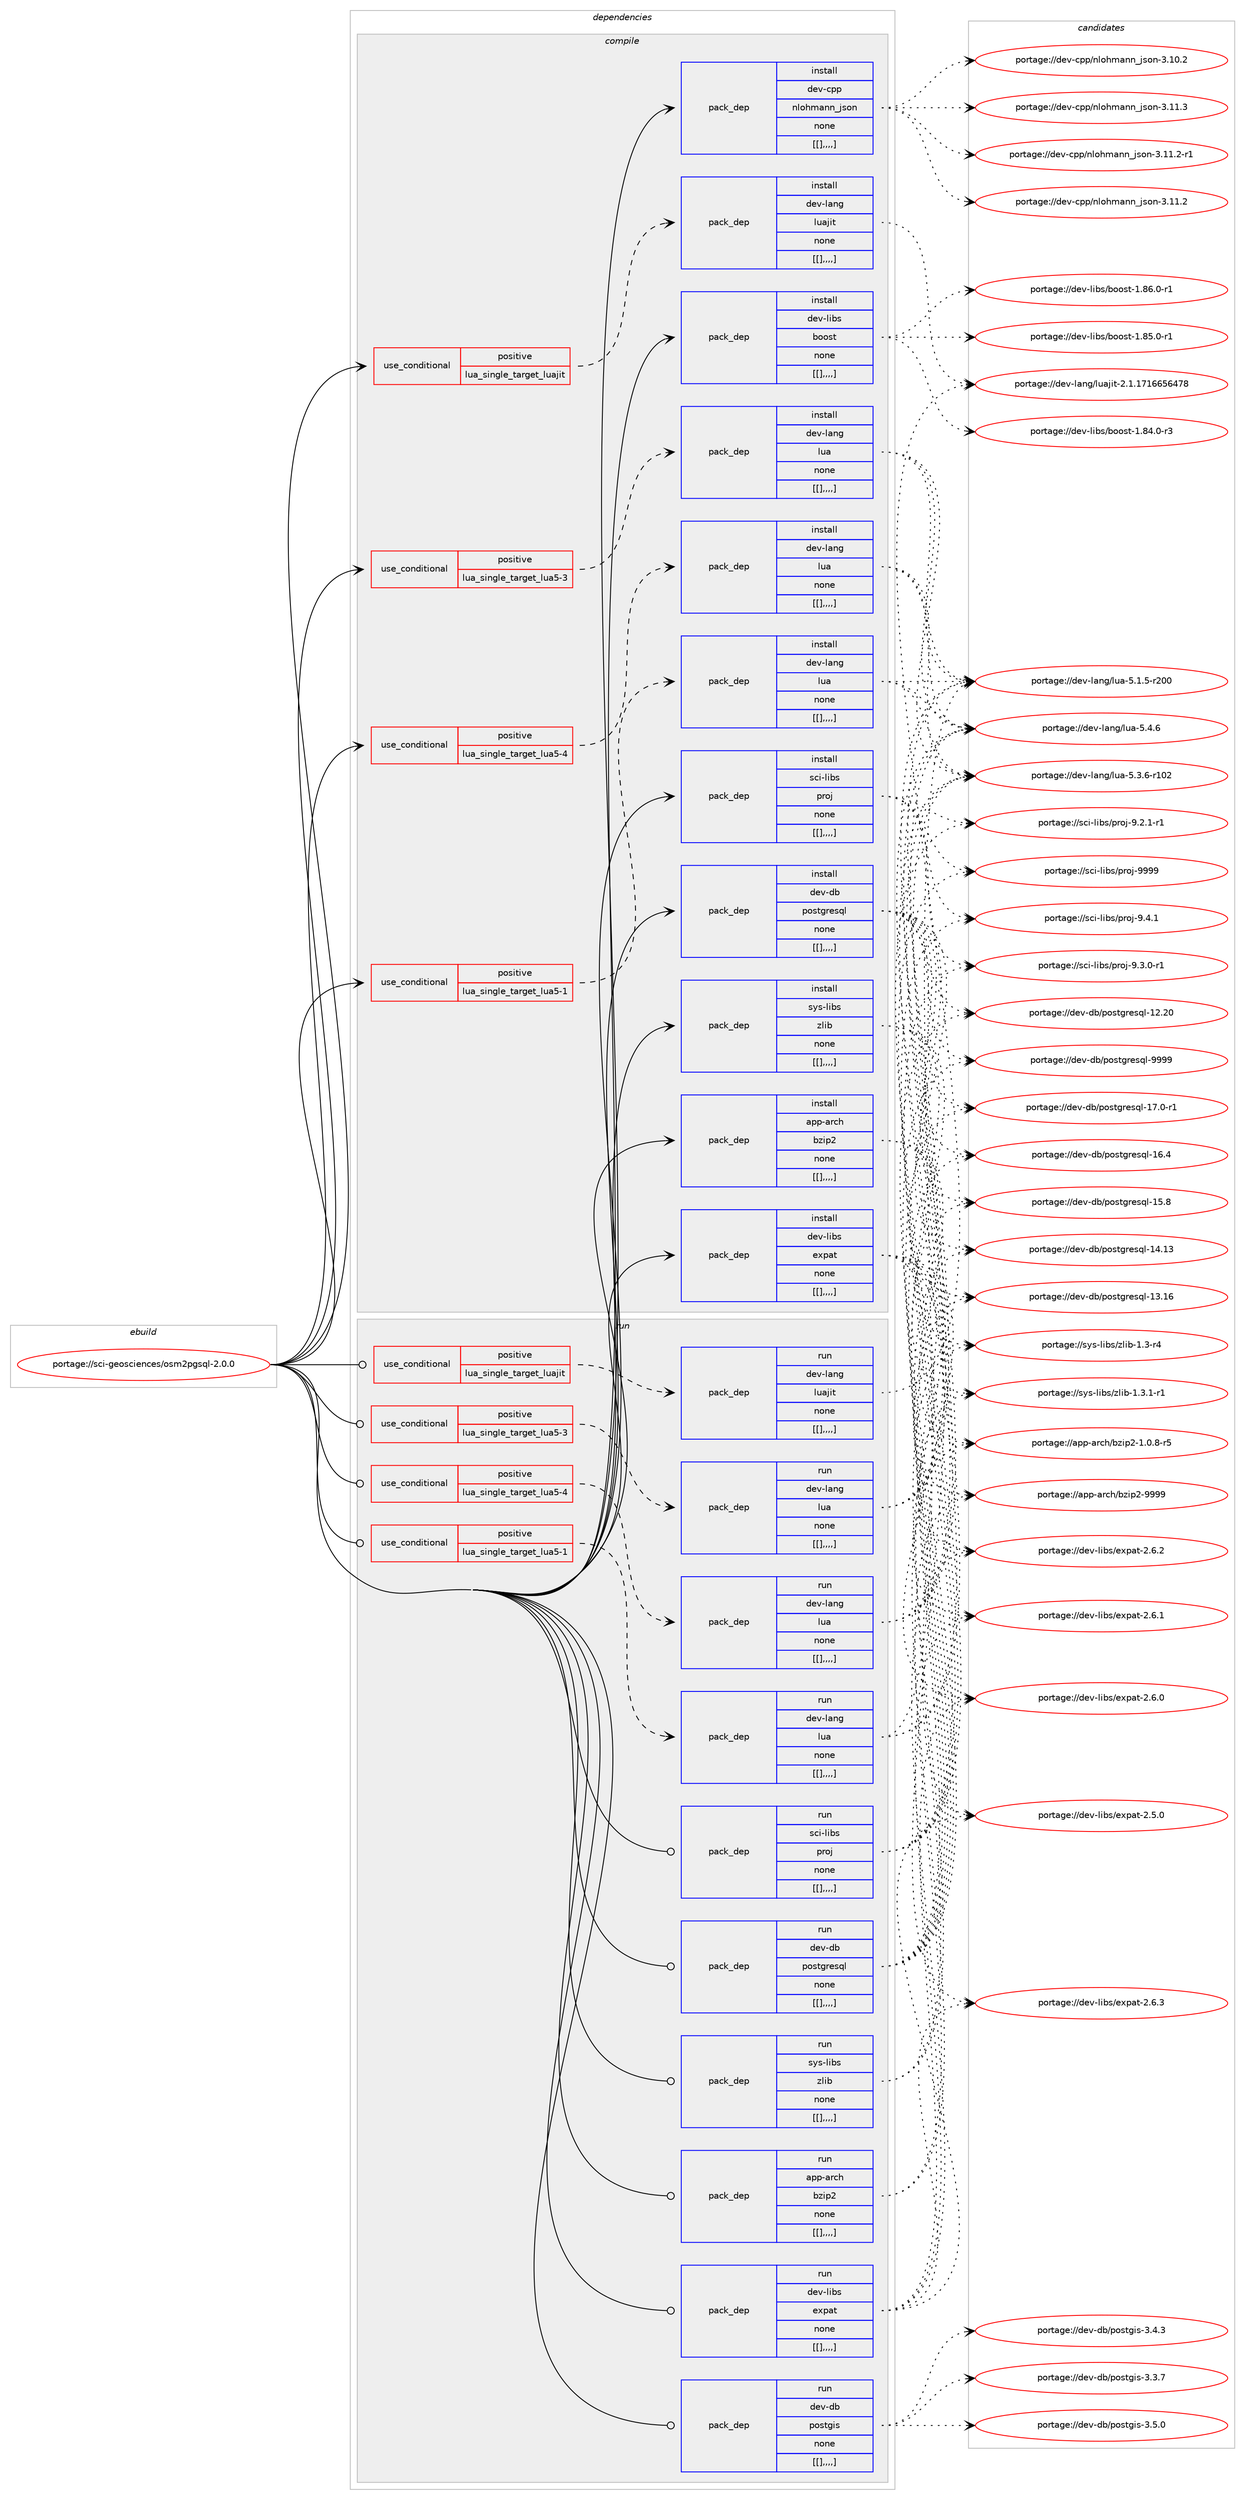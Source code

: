 digraph prolog {

# *************
# Graph options
# *************

newrank=true;
concentrate=true;
compound=true;
graph [rankdir=LR,fontname=Helvetica,fontsize=10,ranksep=1.5];#, ranksep=2.5, nodesep=0.2];
edge  [arrowhead=vee];
node  [fontname=Helvetica,fontsize=10];

# **********
# The ebuild
# **********

subgraph cluster_leftcol {
color=gray;
label=<<i>ebuild</i>>;
id [label="portage://sci-geosciences/osm2pgsql-2.0.0", color=red, width=4, href="../sci-geosciences/osm2pgsql-2.0.0.svg"];
}

# ****************
# The dependencies
# ****************

subgraph cluster_midcol {
color=gray;
label=<<i>dependencies</i>>;
subgraph cluster_compile {
fillcolor="#eeeeee";
style=filled;
label=<<i>compile</i>>;
subgraph cond111261 {
dependency420305 [label=<<TABLE BORDER="0" CELLBORDER="1" CELLSPACING="0" CELLPADDING="4"><TR><TD ROWSPAN="3" CELLPADDING="10">use_conditional</TD></TR><TR><TD>positive</TD></TR><TR><TD>lua_single_target_lua5-1</TD></TR></TABLE>>, shape=none, color=red];
subgraph pack305935 {
dependency420309 [label=<<TABLE BORDER="0" CELLBORDER="1" CELLSPACING="0" CELLPADDING="4" WIDTH="220"><TR><TD ROWSPAN="6" CELLPADDING="30">pack_dep</TD></TR><TR><TD WIDTH="110">install</TD></TR><TR><TD>dev-lang</TD></TR><TR><TD>lua</TD></TR><TR><TD>none</TD></TR><TR><TD>[[],,,,]</TD></TR></TABLE>>, shape=none, color=blue];
}
dependency420305:e -> dependency420309:w [weight=20,style="dashed",arrowhead="vee"];
}
id:e -> dependency420305:w [weight=20,style="solid",arrowhead="vee"];
subgraph cond111262 {
dependency420325 [label=<<TABLE BORDER="0" CELLBORDER="1" CELLSPACING="0" CELLPADDING="4"><TR><TD ROWSPAN="3" CELLPADDING="10">use_conditional</TD></TR><TR><TD>positive</TD></TR><TR><TD>lua_single_target_lua5-3</TD></TR></TABLE>>, shape=none, color=red];
subgraph pack305955 {
dependency420336 [label=<<TABLE BORDER="0" CELLBORDER="1" CELLSPACING="0" CELLPADDING="4" WIDTH="220"><TR><TD ROWSPAN="6" CELLPADDING="30">pack_dep</TD></TR><TR><TD WIDTH="110">install</TD></TR><TR><TD>dev-lang</TD></TR><TR><TD>lua</TD></TR><TR><TD>none</TD></TR><TR><TD>[[],,,,]</TD></TR></TABLE>>, shape=none, color=blue];
}
dependency420325:e -> dependency420336:w [weight=20,style="dashed",arrowhead="vee"];
}
id:e -> dependency420325:w [weight=20,style="solid",arrowhead="vee"];
subgraph cond111269 {
dependency420351 [label=<<TABLE BORDER="0" CELLBORDER="1" CELLSPACING="0" CELLPADDING="4"><TR><TD ROWSPAN="3" CELLPADDING="10">use_conditional</TD></TR><TR><TD>positive</TD></TR><TR><TD>lua_single_target_lua5-4</TD></TR></TABLE>>, shape=none, color=red];
subgraph pack305977 {
dependency420377 [label=<<TABLE BORDER="0" CELLBORDER="1" CELLSPACING="0" CELLPADDING="4" WIDTH="220"><TR><TD ROWSPAN="6" CELLPADDING="30">pack_dep</TD></TR><TR><TD WIDTH="110">install</TD></TR><TR><TD>dev-lang</TD></TR><TR><TD>lua</TD></TR><TR><TD>none</TD></TR><TR><TD>[[],,,,]</TD></TR></TABLE>>, shape=none, color=blue];
}
dependency420351:e -> dependency420377:w [weight=20,style="dashed",arrowhead="vee"];
}
id:e -> dependency420351:w [weight=20,style="solid",arrowhead="vee"];
subgraph cond111298 {
dependency420430 [label=<<TABLE BORDER="0" CELLBORDER="1" CELLSPACING="0" CELLPADDING="4"><TR><TD ROWSPAN="3" CELLPADDING="10">use_conditional</TD></TR><TR><TD>positive</TD></TR><TR><TD>lua_single_target_luajit</TD></TR></TABLE>>, shape=none, color=red];
subgraph pack306042 {
dependency420462 [label=<<TABLE BORDER="0" CELLBORDER="1" CELLSPACING="0" CELLPADDING="4" WIDTH="220"><TR><TD ROWSPAN="6" CELLPADDING="30">pack_dep</TD></TR><TR><TD WIDTH="110">install</TD></TR><TR><TD>dev-lang</TD></TR><TR><TD>luajit</TD></TR><TR><TD>none</TD></TR><TR><TD>[[],,,,]</TD></TR></TABLE>>, shape=none, color=blue];
}
dependency420430:e -> dependency420462:w [weight=20,style="dashed",arrowhead="vee"];
}
id:e -> dependency420430:w [weight=20,style="solid",arrowhead="vee"];
subgraph pack306045 {
dependency420480 [label=<<TABLE BORDER="0" CELLBORDER="1" CELLSPACING="0" CELLPADDING="4" WIDTH="220"><TR><TD ROWSPAN="6" CELLPADDING="30">pack_dep</TD></TR><TR><TD WIDTH="110">install</TD></TR><TR><TD>app-arch</TD></TR><TR><TD>bzip2</TD></TR><TR><TD>none</TD></TR><TR><TD>[[],,,,]</TD></TR></TABLE>>, shape=none, color=blue];
}
id:e -> dependency420480:w [weight=20,style="solid",arrowhead="vee"];
subgraph pack306061 {
dependency420501 [label=<<TABLE BORDER="0" CELLBORDER="1" CELLSPACING="0" CELLPADDING="4" WIDTH="220"><TR><TD ROWSPAN="6" CELLPADDING="30">pack_dep</TD></TR><TR><TD WIDTH="110">install</TD></TR><TR><TD>dev-cpp</TD></TR><TR><TD>nlohmann_json</TD></TR><TR><TD>none</TD></TR><TR><TD>[[],,,,]</TD></TR></TABLE>>, shape=none, color=blue];
}
id:e -> dependency420501:w [weight=20,style="solid",arrowhead="vee"];
subgraph pack306094 {
dependency420546 [label=<<TABLE BORDER="0" CELLBORDER="1" CELLSPACING="0" CELLPADDING="4" WIDTH="220"><TR><TD ROWSPAN="6" CELLPADDING="30">pack_dep</TD></TR><TR><TD WIDTH="110">install</TD></TR><TR><TD>dev-db</TD></TR><TR><TD>postgresql</TD></TR><TR><TD>none</TD></TR><TR><TD>[[],,,,]</TD></TR></TABLE>>, shape=none, color=blue];
}
id:e -> dependency420546:w [weight=20,style="solid",arrowhead="vee"];
subgraph pack306103 {
dependency420562 [label=<<TABLE BORDER="0" CELLBORDER="1" CELLSPACING="0" CELLPADDING="4" WIDTH="220"><TR><TD ROWSPAN="6" CELLPADDING="30">pack_dep</TD></TR><TR><TD WIDTH="110">install</TD></TR><TR><TD>dev-libs</TD></TR><TR><TD>boost</TD></TR><TR><TD>none</TD></TR><TR><TD>[[],,,,]</TD></TR></TABLE>>, shape=none, color=blue];
}
id:e -> dependency420562:w [weight=20,style="solid",arrowhead="vee"];
subgraph pack306112 {
dependency420592 [label=<<TABLE BORDER="0" CELLBORDER="1" CELLSPACING="0" CELLPADDING="4" WIDTH="220"><TR><TD ROWSPAN="6" CELLPADDING="30">pack_dep</TD></TR><TR><TD WIDTH="110">install</TD></TR><TR><TD>dev-libs</TD></TR><TR><TD>expat</TD></TR><TR><TD>none</TD></TR><TR><TD>[[],,,,]</TD></TR></TABLE>>, shape=none, color=blue];
}
id:e -> dependency420592:w [weight=20,style="solid",arrowhead="vee"];
subgraph pack306138 {
dependency420614 [label=<<TABLE BORDER="0" CELLBORDER="1" CELLSPACING="0" CELLPADDING="4" WIDTH="220"><TR><TD ROWSPAN="6" CELLPADDING="30">pack_dep</TD></TR><TR><TD WIDTH="110">install</TD></TR><TR><TD>sci-libs</TD></TR><TR><TD>proj</TD></TR><TR><TD>none</TD></TR><TR><TD>[[],,,,]</TD></TR></TABLE>>, shape=none, color=blue];
}
id:e -> dependency420614:w [weight=20,style="solid",arrowhead="vee"];
subgraph pack306153 {
dependency420618 [label=<<TABLE BORDER="0" CELLBORDER="1" CELLSPACING="0" CELLPADDING="4" WIDTH="220"><TR><TD ROWSPAN="6" CELLPADDING="30">pack_dep</TD></TR><TR><TD WIDTH="110">install</TD></TR><TR><TD>sys-libs</TD></TR><TR><TD>zlib</TD></TR><TR><TD>none</TD></TR><TR><TD>[[],,,,]</TD></TR></TABLE>>, shape=none, color=blue];
}
id:e -> dependency420618:w [weight=20,style="solid",arrowhead="vee"];
}
subgraph cluster_compileandrun {
fillcolor="#eeeeee";
style=filled;
label=<<i>compile and run</i>>;
}
subgraph cluster_run {
fillcolor="#eeeeee";
style=filled;
label=<<i>run</i>>;
subgraph cond111361 {
dependency420654 [label=<<TABLE BORDER="0" CELLBORDER="1" CELLSPACING="0" CELLPADDING="4"><TR><TD ROWSPAN="3" CELLPADDING="10">use_conditional</TD></TR><TR><TD>positive</TD></TR><TR><TD>lua_single_target_lua5-1</TD></TR></TABLE>>, shape=none, color=red];
subgraph pack306183 {
dependency420671 [label=<<TABLE BORDER="0" CELLBORDER="1" CELLSPACING="0" CELLPADDING="4" WIDTH="220"><TR><TD ROWSPAN="6" CELLPADDING="30">pack_dep</TD></TR><TR><TD WIDTH="110">run</TD></TR><TR><TD>dev-lang</TD></TR><TR><TD>lua</TD></TR><TR><TD>none</TD></TR><TR><TD>[[],,,,]</TD></TR></TABLE>>, shape=none, color=blue];
}
dependency420654:e -> dependency420671:w [weight=20,style="dashed",arrowhead="vee"];
}
id:e -> dependency420654:w [weight=20,style="solid",arrowhead="odot"];
subgraph cond111371 {
dependency420690 [label=<<TABLE BORDER="0" CELLBORDER="1" CELLSPACING="0" CELLPADDING="4"><TR><TD ROWSPAN="3" CELLPADDING="10">use_conditional</TD></TR><TR><TD>positive</TD></TR><TR><TD>lua_single_target_lua5-3</TD></TR></TABLE>>, shape=none, color=red];
subgraph pack306211 {
dependency420711 [label=<<TABLE BORDER="0" CELLBORDER="1" CELLSPACING="0" CELLPADDING="4" WIDTH="220"><TR><TD ROWSPAN="6" CELLPADDING="30">pack_dep</TD></TR><TR><TD WIDTH="110">run</TD></TR><TR><TD>dev-lang</TD></TR><TR><TD>lua</TD></TR><TR><TD>none</TD></TR><TR><TD>[[],,,,]</TD></TR></TABLE>>, shape=none, color=blue];
}
dependency420690:e -> dependency420711:w [weight=20,style="dashed",arrowhead="vee"];
}
id:e -> dependency420690:w [weight=20,style="solid",arrowhead="odot"];
subgraph cond111384 {
dependency420751 [label=<<TABLE BORDER="0" CELLBORDER="1" CELLSPACING="0" CELLPADDING="4"><TR><TD ROWSPAN="3" CELLPADDING="10">use_conditional</TD></TR><TR><TD>positive</TD></TR><TR><TD>lua_single_target_lua5-4</TD></TR></TABLE>>, shape=none, color=red];
subgraph pack306260 {
dependency420763 [label=<<TABLE BORDER="0" CELLBORDER="1" CELLSPACING="0" CELLPADDING="4" WIDTH="220"><TR><TD ROWSPAN="6" CELLPADDING="30">pack_dep</TD></TR><TR><TD WIDTH="110">run</TD></TR><TR><TD>dev-lang</TD></TR><TR><TD>lua</TD></TR><TR><TD>none</TD></TR><TR><TD>[[],,,,]</TD></TR></TABLE>>, shape=none, color=blue];
}
dependency420751:e -> dependency420763:w [weight=20,style="dashed",arrowhead="vee"];
}
id:e -> dependency420751:w [weight=20,style="solid",arrowhead="odot"];
subgraph cond111403 {
dependency420803 [label=<<TABLE BORDER="0" CELLBORDER="1" CELLSPACING="0" CELLPADDING="4"><TR><TD ROWSPAN="3" CELLPADDING="10">use_conditional</TD></TR><TR><TD>positive</TD></TR><TR><TD>lua_single_target_luajit</TD></TR></TABLE>>, shape=none, color=red];
subgraph pack306290 {
dependency420808 [label=<<TABLE BORDER="0" CELLBORDER="1" CELLSPACING="0" CELLPADDING="4" WIDTH="220"><TR><TD ROWSPAN="6" CELLPADDING="30">pack_dep</TD></TR><TR><TD WIDTH="110">run</TD></TR><TR><TD>dev-lang</TD></TR><TR><TD>luajit</TD></TR><TR><TD>none</TD></TR><TR><TD>[[],,,,]</TD></TR></TABLE>>, shape=none, color=blue];
}
dependency420803:e -> dependency420808:w [weight=20,style="dashed",arrowhead="vee"];
}
id:e -> dependency420803:w [weight=20,style="solid",arrowhead="odot"];
subgraph pack306292 {
dependency420822 [label=<<TABLE BORDER="0" CELLBORDER="1" CELLSPACING="0" CELLPADDING="4" WIDTH="220"><TR><TD ROWSPAN="6" CELLPADDING="30">pack_dep</TD></TR><TR><TD WIDTH="110">run</TD></TR><TR><TD>app-arch</TD></TR><TR><TD>bzip2</TD></TR><TR><TD>none</TD></TR><TR><TD>[[],,,,]</TD></TR></TABLE>>, shape=none, color=blue];
}
id:e -> dependency420822:w [weight=20,style="solid",arrowhead="odot"];
subgraph pack306318 {
dependency420853 [label=<<TABLE BORDER="0" CELLBORDER="1" CELLSPACING="0" CELLPADDING="4" WIDTH="220"><TR><TD ROWSPAN="6" CELLPADDING="30">pack_dep</TD></TR><TR><TD WIDTH="110">run</TD></TR><TR><TD>dev-db</TD></TR><TR><TD>postgis</TD></TR><TR><TD>none</TD></TR><TR><TD>[[],,,,]</TD></TR></TABLE>>, shape=none, color=blue];
}
id:e -> dependency420853:w [weight=20,style="solid",arrowhead="odot"];
subgraph pack306328 {
dependency420882 [label=<<TABLE BORDER="0" CELLBORDER="1" CELLSPACING="0" CELLPADDING="4" WIDTH="220"><TR><TD ROWSPAN="6" CELLPADDING="30">pack_dep</TD></TR><TR><TD WIDTH="110">run</TD></TR><TR><TD>dev-db</TD></TR><TR><TD>postgresql</TD></TR><TR><TD>none</TD></TR><TR><TD>[[],,,,]</TD></TR></TABLE>>, shape=none, color=blue];
}
id:e -> dependency420882:w [weight=20,style="solid",arrowhead="odot"];
subgraph pack306350 {
dependency420903 [label=<<TABLE BORDER="0" CELLBORDER="1" CELLSPACING="0" CELLPADDING="4" WIDTH="220"><TR><TD ROWSPAN="6" CELLPADDING="30">pack_dep</TD></TR><TR><TD WIDTH="110">run</TD></TR><TR><TD>dev-libs</TD></TR><TR><TD>expat</TD></TR><TR><TD>none</TD></TR><TR><TD>[[],,,,]</TD></TR></TABLE>>, shape=none, color=blue];
}
id:e -> dependency420903:w [weight=20,style="solid",arrowhead="odot"];
subgraph pack306353 {
dependency420930 [label=<<TABLE BORDER="0" CELLBORDER="1" CELLSPACING="0" CELLPADDING="4" WIDTH="220"><TR><TD ROWSPAN="6" CELLPADDING="30">pack_dep</TD></TR><TR><TD WIDTH="110">run</TD></TR><TR><TD>sci-libs</TD></TR><TR><TD>proj</TD></TR><TR><TD>none</TD></TR><TR><TD>[[],,,,]</TD></TR></TABLE>>, shape=none, color=blue];
}
id:e -> dependency420930:w [weight=20,style="solid",arrowhead="odot"];
subgraph pack306376 {
dependency420969 [label=<<TABLE BORDER="0" CELLBORDER="1" CELLSPACING="0" CELLPADDING="4" WIDTH="220"><TR><TD ROWSPAN="6" CELLPADDING="30">pack_dep</TD></TR><TR><TD WIDTH="110">run</TD></TR><TR><TD>sys-libs</TD></TR><TR><TD>zlib</TD></TR><TR><TD>none</TD></TR><TR><TD>[[],,,,]</TD></TR></TABLE>>, shape=none, color=blue];
}
id:e -> dependency420969:w [weight=20,style="solid",arrowhead="odot"];
}
}

# **************
# The candidates
# **************

subgraph cluster_choices {
rank=same;
color=gray;
label=<<i>candidates</i>>;

subgraph choice305789 {
color=black;
nodesep=1;
choice10010111845108971101034710811797455346524654 [label="portage://dev-lang/lua-5.4.6", color=red, width=4,href="../dev-lang/lua-5.4.6.svg"];
choice1001011184510897110103471081179745534651465445114494850 [label="portage://dev-lang/lua-5.3.6-r102", color=red, width=4,href="../dev-lang/lua-5.3.6-r102.svg"];
choice1001011184510897110103471081179745534649465345114504848 [label="portage://dev-lang/lua-5.1.5-r200", color=red, width=4,href="../dev-lang/lua-5.1.5-r200.svg"];
dependency420309:e -> choice10010111845108971101034710811797455346524654:w [style=dotted,weight="100"];
dependency420309:e -> choice1001011184510897110103471081179745534651465445114494850:w [style=dotted,weight="100"];
dependency420309:e -> choice1001011184510897110103471081179745534649465345114504848:w [style=dotted,weight="100"];
}
subgraph choice305816 {
color=black;
nodesep=1;
choice10010111845108971101034710811797455346524654 [label="portage://dev-lang/lua-5.4.6", color=red, width=4,href="../dev-lang/lua-5.4.6.svg"];
choice1001011184510897110103471081179745534651465445114494850 [label="portage://dev-lang/lua-5.3.6-r102", color=red, width=4,href="../dev-lang/lua-5.3.6-r102.svg"];
choice1001011184510897110103471081179745534649465345114504848 [label="portage://dev-lang/lua-5.1.5-r200", color=red, width=4,href="../dev-lang/lua-5.1.5-r200.svg"];
dependency420336:e -> choice10010111845108971101034710811797455346524654:w [style=dotted,weight="100"];
dependency420336:e -> choice1001011184510897110103471081179745534651465445114494850:w [style=dotted,weight="100"];
dependency420336:e -> choice1001011184510897110103471081179745534649465345114504848:w [style=dotted,weight="100"];
}
subgraph choice305836 {
color=black;
nodesep=1;
choice10010111845108971101034710811797455346524654 [label="portage://dev-lang/lua-5.4.6", color=red, width=4,href="../dev-lang/lua-5.4.6.svg"];
choice1001011184510897110103471081179745534651465445114494850 [label="portage://dev-lang/lua-5.3.6-r102", color=red, width=4,href="../dev-lang/lua-5.3.6-r102.svg"];
choice1001011184510897110103471081179745534649465345114504848 [label="portage://dev-lang/lua-5.1.5-r200", color=red, width=4,href="../dev-lang/lua-5.1.5-r200.svg"];
dependency420377:e -> choice10010111845108971101034710811797455346524654:w [style=dotted,weight="100"];
dependency420377:e -> choice1001011184510897110103471081179745534651465445114494850:w [style=dotted,weight="100"];
dependency420377:e -> choice1001011184510897110103471081179745534649465345114504848:w [style=dotted,weight="100"];
}
subgraph choice305846 {
color=black;
nodesep=1;
choice10010111845108971101034710811797106105116455046494649554954545354525556 [label="portage://dev-lang/luajit-2.1.1716656478", color=red, width=4,href="../dev-lang/luajit-2.1.1716656478.svg"];
dependency420462:e -> choice10010111845108971101034710811797106105116455046494649554954545354525556:w [style=dotted,weight="100"];
}
subgraph choice305849 {
color=black;
nodesep=1;
choice971121124597114991044798122105112504557575757 [label="portage://app-arch/bzip2-9999", color=red, width=4,href="../app-arch/bzip2-9999.svg"];
choice971121124597114991044798122105112504549464846564511453 [label="portage://app-arch/bzip2-1.0.8-r5", color=red, width=4,href="../app-arch/bzip2-1.0.8-r5.svg"];
dependency420480:e -> choice971121124597114991044798122105112504557575757:w [style=dotted,weight="100"];
dependency420480:e -> choice971121124597114991044798122105112504549464846564511453:w [style=dotted,weight="100"];
}
subgraph choice305853 {
color=black;
nodesep=1;
choice100101118459911211247110108111104109971101109510611511111045514649494651 [label="portage://dev-cpp/nlohmann_json-3.11.3", color=red, width=4,href="../dev-cpp/nlohmann_json-3.11.3.svg"];
choice1001011184599112112471101081111041099711011095106115111110455146494946504511449 [label="portage://dev-cpp/nlohmann_json-3.11.2-r1", color=red, width=4,href="../dev-cpp/nlohmann_json-3.11.2-r1.svg"];
choice100101118459911211247110108111104109971101109510611511111045514649494650 [label="portage://dev-cpp/nlohmann_json-3.11.2", color=red, width=4,href="../dev-cpp/nlohmann_json-3.11.2.svg"];
choice100101118459911211247110108111104109971101109510611511111045514649484650 [label="portage://dev-cpp/nlohmann_json-3.10.2", color=red, width=4,href="../dev-cpp/nlohmann_json-3.10.2.svg"];
dependency420501:e -> choice100101118459911211247110108111104109971101109510611511111045514649494651:w [style=dotted,weight="100"];
dependency420501:e -> choice1001011184599112112471101081111041099711011095106115111110455146494946504511449:w [style=dotted,weight="100"];
dependency420501:e -> choice100101118459911211247110108111104109971101109510611511111045514649494650:w [style=dotted,weight="100"];
dependency420501:e -> choice100101118459911211247110108111104109971101109510611511111045514649484650:w [style=dotted,weight="100"];
}
subgraph choice305865 {
color=black;
nodesep=1;
choice1001011184510098471121111151161031141011151131084557575757 [label="portage://dev-db/postgresql-9999", color=red, width=4,href="../dev-db/postgresql-9999.svg"];
choice10010111845100984711211111511610311410111511310845495546484511449 [label="portage://dev-db/postgresql-17.0-r1", color=red, width=4,href="../dev-db/postgresql-17.0-r1.svg"];
choice1001011184510098471121111151161031141011151131084549544652 [label="portage://dev-db/postgresql-16.4", color=red, width=4,href="../dev-db/postgresql-16.4.svg"];
choice1001011184510098471121111151161031141011151131084549534656 [label="portage://dev-db/postgresql-15.8", color=red, width=4,href="../dev-db/postgresql-15.8.svg"];
choice100101118451009847112111115116103114101115113108454952464951 [label="portage://dev-db/postgresql-14.13", color=red, width=4,href="../dev-db/postgresql-14.13.svg"];
choice100101118451009847112111115116103114101115113108454951464954 [label="portage://dev-db/postgresql-13.16", color=red, width=4,href="../dev-db/postgresql-13.16.svg"];
choice100101118451009847112111115116103114101115113108454950465048 [label="portage://dev-db/postgresql-12.20", color=red, width=4,href="../dev-db/postgresql-12.20.svg"];
dependency420546:e -> choice1001011184510098471121111151161031141011151131084557575757:w [style=dotted,weight="100"];
dependency420546:e -> choice10010111845100984711211111511610311410111511310845495546484511449:w [style=dotted,weight="100"];
dependency420546:e -> choice1001011184510098471121111151161031141011151131084549544652:w [style=dotted,weight="100"];
dependency420546:e -> choice1001011184510098471121111151161031141011151131084549534656:w [style=dotted,weight="100"];
dependency420546:e -> choice100101118451009847112111115116103114101115113108454952464951:w [style=dotted,weight="100"];
dependency420546:e -> choice100101118451009847112111115116103114101115113108454951464954:w [style=dotted,weight="100"];
dependency420546:e -> choice100101118451009847112111115116103114101115113108454950465048:w [style=dotted,weight="100"];
}
subgraph choice305891 {
color=black;
nodesep=1;
choice10010111845108105981154798111111115116454946565446484511449 [label="portage://dev-libs/boost-1.86.0-r1", color=red, width=4,href="../dev-libs/boost-1.86.0-r1.svg"];
choice10010111845108105981154798111111115116454946565346484511449 [label="portage://dev-libs/boost-1.85.0-r1", color=red, width=4,href="../dev-libs/boost-1.85.0-r1.svg"];
choice10010111845108105981154798111111115116454946565246484511451 [label="portage://dev-libs/boost-1.84.0-r3", color=red, width=4,href="../dev-libs/boost-1.84.0-r3.svg"];
dependency420562:e -> choice10010111845108105981154798111111115116454946565446484511449:w [style=dotted,weight="100"];
dependency420562:e -> choice10010111845108105981154798111111115116454946565346484511449:w [style=dotted,weight="100"];
dependency420562:e -> choice10010111845108105981154798111111115116454946565246484511451:w [style=dotted,weight="100"];
}
subgraph choice305915 {
color=black;
nodesep=1;
choice10010111845108105981154710112011297116455046544651 [label="portage://dev-libs/expat-2.6.3", color=red, width=4,href="../dev-libs/expat-2.6.3.svg"];
choice10010111845108105981154710112011297116455046544650 [label="portage://dev-libs/expat-2.6.2", color=red, width=4,href="../dev-libs/expat-2.6.2.svg"];
choice10010111845108105981154710112011297116455046544649 [label="portage://dev-libs/expat-2.6.1", color=red, width=4,href="../dev-libs/expat-2.6.1.svg"];
choice10010111845108105981154710112011297116455046544648 [label="portage://dev-libs/expat-2.6.0", color=red, width=4,href="../dev-libs/expat-2.6.0.svg"];
choice10010111845108105981154710112011297116455046534648 [label="portage://dev-libs/expat-2.5.0", color=red, width=4,href="../dev-libs/expat-2.5.0.svg"];
dependency420592:e -> choice10010111845108105981154710112011297116455046544651:w [style=dotted,weight="100"];
dependency420592:e -> choice10010111845108105981154710112011297116455046544650:w [style=dotted,weight="100"];
dependency420592:e -> choice10010111845108105981154710112011297116455046544649:w [style=dotted,weight="100"];
dependency420592:e -> choice10010111845108105981154710112011297116455046544648:w [style=dotted,weight="100"];
dependency420592:e -> choice10010111845108105981154710112011297116455046534648:w [style=dotted,weight="100"];
}
subgraph choice305923 {
color=black;
nodesep=1;
choice115991054510810598115471121141111064557575757 [label="portage://sci-libs/proj-9999", color=red, width=4,href="../sci-libs/proj-9999.svg"];
choice11599105451081059811547112114111106455746524649 [label="portage://sci-libs/proj-9.4.1", color=red, width=4,href="../sci-libs/proj-9.4.1.svg"];
choice115991054510810598115471121141111064557465146484511449 [label="portage://sci-libs/proj-9.3.0-r1", color=red, width=4,href="../sci-libs/proj-9.3.0-r1.svg"];
choice115991054510810598115471121141111064557465046494511449 [label="portage://sci-libs/proj-9.2.1-r1", color=red, width=4,href="../sci-libs/proj-9.2.1-r1.svg"];
dependency420614:e -> choice115991054510810598115471121141111064557575757:w [style=dotted,weight="100"];
dependency420614:e -> choice11599105451081059811547112114111106455746524649:w [style=dotted,weight="100"];
dependency420614:e -> choice115991054510810598115471121141111064557465146484511449:w [style=dotted,weight="100"];
dependency420614:e -> choice115991054510810598115471121141111064557465046494511449:w [style=dotted,weight="100"];
}
subgraph choice305928 {
color=black;
nodesep=1;
choice115121115451081059811547122108105984549465146494511449 [label="portage://sys-libs/zlib-1.3.1-r1", color=red, width=4,href="../sys-libs/zlib-1.3.1-r1.svg"];
choice11512111545108105981154712210810598454946514511452 [label="portage://sys-libs/zlib-1.3-r4", color=red, width=4,href="../sys-libs/zlib-1.3-r4.svg"];
dependency420618:e -> choice115121115451081059811547122108105984549465146494511449:w [style=dotted,weight="100"];
dependency420618:e -> choice11512111545108105981154712210810598454946514511452:w [style=dotted,weight="100"];
}
subgraph choice305930 {
color=black;
nodesep=1;
choice10010111845108971101034710811797455346524654 [label="portage://dev-lang/lua-5.4.6", color=red, width=4,href="../dev-lang/lua-5.4.6.svg"];
choice1001011184510897110103471081179745534651465445114494850 [label="portage://dev-lang/lua-5.3.6-r102", color=red, width=4,href="../dev-lang/lua-5.3.6-r102.svg"];
choice1001011184510897110103471081179745534649465345114504848 [label="portage://dev-lang/lua-5.1.5-r200", color=red, width=4,href="../dev-lang/lua-5.1.5-r200.svg"];
dependency420671:e -> choice10010111845108971101034710811797455346524654:w [style=dotted,weight="100"];
dependency420671:e -> choice1001011184510897110103471081179745534651465445114494850:w [style=dotted,weight="100"];
dependency420671:e -> choice1001011184510897110103471081179745534649465345114504848:w [style=dotted,weight="100"];
}
subgraph choice305933 {
color=black;
nodesep=1;
choice10010111845108971101034710811797455346524654 [label="portage://dev-lang/lua-5.4.6", color=red, width=4,href="../dev-lang/lua-5.4.6.svg"];
choice1001011184510897110103471081179745534651465445114494850 [label="portage://dev-lang/lua-5.3.6-r102", color=red, width=4,href="../dev-lang/lua-5.3.6-r102.svg"];
choice1001011184510897110103471081179745534649465345114504848 [label="portage://dev-lang/lua-5.1.5-r200", color=red, width=4,href="../dev-lang/lua-5.1.5-r200.svg"];
dependency420711:e -> choice10010111845108971101034710811797455346524654:w [style=dotted,weight="100"];
dependency420711:e -> choice1001011184510897110103471081179745534651465445114494850:w [style=dotted,weight="100"];
dependency420711:e -> choice1001011184510897110103471081179745534649465345114504848:w [style=dotted,weight="100"];
}
subgraph choice305938 {
color=black;
nodesep=1;
choice10010111845108971101034710811797455346524654 [label="portage://dev-lang/lua-5.4.6", color=red, width=4,href="../dev-lang/lua-5.4.6.svg"];
choice1001011184510897110103471081179745534651465445114494850 [label="portage://dev-lang/lua-5.3.6-r102", color=red, width=4,href="../dev-lang/lua-5.3.6-r102.svg"];
choice1001011184510897110103471081179745534649465345114504848 [label="portage://dev-lang/lua-5.1.5-r200", color=red, width=4,href="../dev-lang/lua-5.1.5-r200.svg"];
dependency420763:e -> choice10010111845108971101034710811797455346524654:w [style=dotted,weight="100"];
dependency420763:e -> choice1001011184510897110103471081179745534651465445114494850:w [style=dotted,weight="100"];
dependency420763:e -> choice1001011184510897110103471081179745534649465345114504848:w [style=dotted,weight="100"];
}
subgraph choice305959 {
color=black;
nodesep=1;
choice10010111845108971101034710811797106105116455046494649554954545354525556 [label="portage://dev-lang/luajit-2.1.1716656478", color=red, width=4,href="../dev-lang/luajit-2.1.1716656478.svg"];
dependency420808:e -> choice10010111845108971101034710811797106105116455046494649554954545354525556:w [style=dotted,weight="100"];
}
subgraph choice305962 {
color=black;
nodesep=1;
choice971121124597114991044798122105112504557575757 [label="portage://app-arch/bzip2-9999", color=red, width=4,href="../app-arch/bzip2-9999.svg"];
choice971121124597114991044798122105112504549464846564511453 [label="portage://app-arch/bzip2-1.0.8-r5", color=red, width=4,href="../app-arch/bzip2-1.0.8-r5.svg"];
dependency420822:e -> choice971121124597114991044798122105112504557575757:w [style=dotted,weight="100"];
dependency420822:e -> choice971121124597114991044798122105112504549464846564511453:w [style=dotted,weight="100"];
}
subgraph choice305965 {
color=black;
nodesep=1;
choice100101118451009847112111115116103105115455146534648 [label="portage://dev-db/postgis-3.5.0", color=red, width=4,href="../dev-db/postgis-3.5.0.svg"];
choice100101118451009847112111115116103105115455146524651 [label="portage://dev-db/postgis-3.4.3", color=red, width=4,href="../dev-db/postgis-3.4.3.svg"];
choice100101118451009847112111115116103105115455146514655 [label="portage://dev-db/postgis-3.3.7", color=red, width=4,href="../dev-db/postgis-3.3.7.svg"];
dependency420853:e -> choice100101118451009847112111115116103105115455146534648:w [style=dotted,weight="100"];
dependency420853:e -> choice100101118451009847112111115116103105115455146524651:w [style=dotted,weight="100"];
dependency420853:e -> choice100101118451009847112111115116103105115455146514655:w [style=dotted,weight="100"];
}
subgraph choice305970 {
color=black;
nodesep=1;
choice1001011184510098471121111151161031141011151131084557575757 [label="portage://dev-db/postgresql-9999", color=red, width=4,href="../dev-db/postgresql-9999.svg"];
choice10010111845100984711211111511610311410111511310845495546484511449 [label="portage://dev-db/postgresql-17.0-r1", color=red, width=4,href="../dev-db/postgresql-17.0-r1.svg"];
choice1001011184510098471121111151161031141011151131084549544652 [label="portage://dev-db/postgresql-16.4", color=red, width=4,href="../dev-db/postgresql-16.4.svg"];
choice1001011184510098471121111151161031141011151131084549534656 [label="portage://dev-db/postgresql-15.8", color=red, width=4,href="../dev-db/postgresql-15.8.svg"];
choice100101118451009847112111115116103114101115113108454952464951 [label="portage://dev-db/postgresql-14.13", color=red, width=4,href="../dev-db/postgresql-14.13.svg"];
choice100101118451009847112111115116103114101115113108454951464954 [label="portage://dev-db/postgresql-13.16", color=red, width=4,href="../dev-db/postgresql-13.16.svg"];
choice100101118451009847112111115116103114101115113108454950465048 [label="portage://dev-db/postgresql-12.20", color=red, width=4,href="../dev-db/postgresql-12.20.svg"];
dependency420882:e -> choice1001011184510098471121111151161031141011151131084557575757:w [style=dotted,weight="100"];
dependency420882:e -> choice10010111845100984711211111511610311410111511310845495546484511449:w [style=dotted,weight="100"];
dependency420882:e -> choice1001011184510098471121111151161031141011151131084549544652:w [style=dotted,weight="100"];
dependency420882:e -> choice1001011184510098471121111151161031141011151131084549534656:w [style=dotted,weight="100"];
dependency420882:e -> choice100101118451009847112111115116103114101115113108454952464951:w [style=dotted,weight="100"];
dependency420882:e -> choice100101118451009847112111115116103114101115113108454951464954:w [style=dotted,weight="100"];
dependency420882:e -> choice100101118451009847112111115116103114101115113108454950465048:w [style=dotted,weight="100"];
}
subgraph choice305981 {
color=black;
nodesep=1;
choice10010111845108105981154710112011297116455046544651 [label="portage://dev-libs/expat-2.6.3", color=red, width=4,href="../dev-libs/expat-2.6.3.svg"];
choice10010111845108105981154710112011297116455046544650 [label="portage://dev-libs/expat-2.6.2", color=red, width=4,href="../dev-libs/expat-2.6.2.svg"];
choice10010111845108105981154710112011297116455046544649 [label="portage://dev-libs/expat-2.6.1", color=red, width=4,href="../dev-libs/expat-2.6.1.svg"];
choice10010111845108105981154710112011297116455046544648 [label="portage://dev-libs/expat-2.6.0", color=red, width=4,href="../dev-libs/expat-2.6.0.svg"];
choice10010111845108105981154710112011297116455046534648 [label="portage://dev-libs/expat-2.5.0", color=red, width=4,href="../dev-libs/expat-2.5.0.svg"];
dependency420903:e -> choice10010111845108105981154710112011297116455046544651:w [style=dotted,weight="100"];
dependency420903:e -> choice10010111845108105981154710112011297116455046544650:w [style=dotted,weight="100"];
dependency420903:e -> choice10010111845108105981154710112011297116455046544649:w [style=dotted,weight="100"];
dependency420903:e -> choice10010111845108105981154710112011297116455046544648:w [style=dotted,weight="100"];
dependency420903:e -> choice10010111845108105981154710112011297116455046534648:w [style=dotted,weight="100"];
}
subgraph choice306000 {
color=black;
nodesep=1;
choice115991054510810598115471121141111064557575757 [label="portage://sci-libs/proj-9999", color=red, width=4,href="../sci-libs/proj-9999.svg"];
choice11599105451081059811547112114111106455746524649 [label="portage://sci-libs/proj-9.4.1", color=red, width=4,href="../sci-libs/proj-9.4.1.svg"];
choice115991054510810598115471121141111064557465146484511449 [label="portage://sci-libs/proj-9.3.0-r1", color=red, width=4,href="../sci-libs/proj-9.3.0-r1.svg"];
choice115991054510810598115471121141111064557465046494511449 [label="portage://sci-libs/proj-9.2.1-r1", color=red, width=4,href="../sci-libs/proj-9.2.1-r1.svg"];
dependency420930:e -> choice115991054510810598115471121141111064557575757:w [style=dotted,weight="100"];
dependency420930:e -> choice11599105451081059811547112114111106455746524649:w [style=dotted,weight="100"];
dependency420930:e -> choice115991054510810598115471121141111064557465146484511449:w [style=dotted,weight="100"];
dependency420930:e -> choice115991054510810598115471121141111064557465046494511449:w [style=dotted,weight="100"];
}
subgraph choice306018 {
color=black;
nodesep=1;
choice115121115451081059811547122108105984549465146494511449 [label="portage://sys-libs/zlib-1.3.1-r1", color=red, width=4,href="../sys-libs/zlib-1.3.1-r1.svg"];
choice11512111545108105981154712210810598454946514511452 [label="portage://sys-libs/zlib-1.3-r4", color=red, width=4,href="../sys-libs/zlib-1.3-r4.svg"];
dependency420969:e -> choice115121115451081059811547122108105984549465146494511449:w [style=dotted,weight="100"];
dependency420969:e -> choice11512111545108105981154712210810598454946514511452:w [style=dotted,weight="100"];
}
}

}
